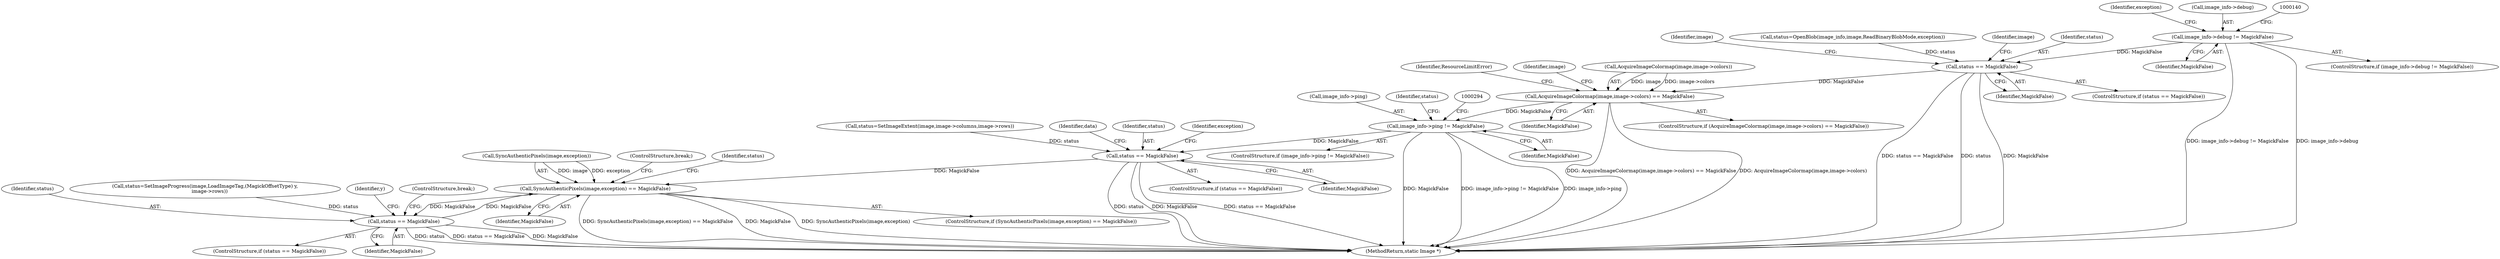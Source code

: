 digraph "0_ImageMagick_f6e9d0d9955e85bdd7540b251cd50d598dacc5e6_51@pointer" {
"1000134" [label="(Call,image_info->debug != MagickFalse)"];
"1000172" [label="(Call,status == MagickFalse)"];
"1000216" [label="(Call,AcquireImageColormap(image,image->colors) == MagickFalse)"];
"1000287" [label="(Call,image_info->ping != MagickFalse)"];
"1000311" [label="(Call,status == MagickFalse)"];
"1000472" [label="(Call,SyncAuthenticPixels(image,exception) == MagickFalse)"];
"1000490" [label="(Call,status == MagickFalse)"];
"1000490" [label="(Call,status == MagickFalse)"];
"1000489" [label="(ControlStructure,if (status == MagickFalse))"];
"1000311" [label="(Call,status == MagickFalse)"];
"1000300" [label="(Call,status=SetImageExtent(image,image->columns,image->rows))"];
"1000491" [label="(Identifier,status)"];
"1000172" [label="(Call,status == MagickFalse)"];
"1000286" [label="(ControlStructure,if (image_info->ping != MagickFalse))"];
"1000472" [label="(Call,SyncAuthenticPixels(image,exception) == MagickFalse)"];
"1000186" [label="(Identifier,image)"];
"1000224" [label="(Identifier,ResourceLimitError)"];
"1000222" [label="(Identifier,MagickFalse)"];
"1000287" [label="(Call,image_info->ping != MagickFalse)"];
"1000492" [label="(Identifier,MagickFalse)"];
"1000150" [label="(Identifier,exception)"];
"1000164" [label="(Call,status=OpenBlob(image_info,image,ReadBinaryBlobMode,exception))"];
"1000177" [label="(Identifier,image)"];
"1000288" [label="(Call,image_info->ping)"];
"1000476" [label="(Identifier,MagickFalse)"];
"1000230" [label="(Identifier,image)"];
"1000134" [label="(Call,image_info->debug != MagickFalse)"];
"1000325" [label="(Identifier,data)"];
"1000312" [label="(Identifier,status)"];
"1000473" [label="(Call,SyncAuthenticPixels(image,exception))"];
"1000138" [label="(Identifier,MagickFalse)"];
"1000478" [label="(Call,status=SetImageProgress(image,LoadImageTag,(MagickOffsetType) y,\n      image->rows))"];
"1000511" [label="(MethodReturn,static Image *)"];
"1000135" [label="(Call,image_info->debug)"];
"1000174" [label="(Identifier,MagickFalse)"];
"1000477" [label="(ControlStructure,break;)"];
"1000390" [label="(Identifier,y)"];
"1000301" [label="(Identifier,status)"];
"1000171" [label="(ControlStructure,if (status == MagickFalse))"];
"1000471" [label="(ControlStructure,if (SyncAuthenticPixels(image,exception) == MagickFalse))"];
"1000173" [label="(Identifier,status)"];
"1000291" [label="(Identifier,MagickFalse)"];
"1000215" [label="(ControlStructure,if (AcquireImageColormap(image,image->colors) == MagickFalse))"];
"1000216" [label="(Call,AcquireImageColormap(image,image->colors) == MagickFalse)"];
"1000479" [label="(Identifier,status)"];
"1000310" [label="(ControlStructure,if (status == MagickFalse))"];
"1000133" [label="(ControlStructure,if (image_info->debug != MagickFalse))"];
"1000313" [label="(Identifier,MagickFalse)"];
"1000316" [label="(Identifier,exception)"];
"1000493" [label="(ControlStructure,break;)"];
"1000217" [label="(Call,AcquireImageColormap(image,image->colors))"];
"1000134" -> "1000133"  [label="AST: "];
"1000134" -> "1000138"  [label="CFG: "];
"1000135" -> "1000134"  [label="AST: "];
"1000138" -> "1000134"  [label="AST: "];
"1000140" -> "1000134"  [label="CFG: "];
"1000150" -> "1000134"  [label="CFG: "];
"1000134" -> "1000511"  [label="DDG: image_info->debug != MagickFalse"];
"1000134" -> "1000511"  [label="DDG: image_info->debug"];
"1000134" -> "1000172"  [label="DDG: MagickFalse"];
"1000172" -> "1000171"  [label="AST: "];
"1000172" -> "1000174"  [label="CFG: "];
"1000173" -> "1000172"  [label="AST: "];
"1000174" -> "1000172"  [label="AST: "];
"1000177" -> "1000172"  [label="CFG: "];
"1000186" -> "1000172"  [label="CFG: "];
"1000172" -> "1000511"  [label="DDG: status == MagickFalse"];
"1000172" -> "1000511"  [label="DDG: status"];
"1000172" -> "1000511"  [label="DDG: MagickFalse"];
"1000164" -> "1000172"  [label="DDG: status"];
"1000172" -> "1000216"  [label="DDG: MagickFalse"];
"1000216" -> "1000215"  [label="AST: "];
"1000216" -> "1000222"  [label="CFG: "];
"1000217" -> "1000216"  [label="AST: "];
"1000222" -> "1000216"  [label="AST: "];
"1000224" -> "1000216"  [label="CFG: "];
"1000230" -> "1000216"  [label="CFG: "];
"1000216" -> "1000511"  [label="DDG: AcquireImageColormap(image,image->colors) == MagickFalse"];
"1000216" -> "1000511"  [label="DDG: AcquireImageColormap(image,image->colors)"];
"1000217" -> "1000216"  [label="DDG: image"];
"1000217" -> "1000216"  [label="DDG: image->colors"];
"1000216" -> "1000287"  [label="DDG: MagickFalse"];
"1000287" -> "1000286"  [label="AST: "];
"1000287" -> "1000291"  [label="CFG: "];
"1000288" -> "1000287"  [label="AST: "];
"1000291" -> "1000287"  [label="AST: "];
"1000294" -> "1000287"  [label="CFG: "];
"1000301" -> "1000287"  [label="CFG: "];
"1000287" -> "1000511"  [label="DDG: MagickFalse"];
"1000287" -> "1000511"  [label="DDG: image_info->ping != MagickFalse"];
"1000287" -> "1000511"  [label="DDG: image_info->ping"];
"1000287" -> "1000311"  [label="DDG: MagickFalse"];
"1000311" -> "1000310"  [label="AST: "];
"1000311" -> "1000313"  [label="CFG: "];
"1000312" -> "1000311"  [label="AST: "];
"1000313" -> "1000311"  [label="AST: "];
"1000316" -> "1000311"  [label="CFG: "];
"1000325" -> "1000311"  [label="CFG: "];
"1000311" -> "1000511"  [label="DDG: status"];
"1000311" -> "1000511"  [label="DDG: MagickFalse"];
"1000311" -> "1000511"  [label="DDG: status == MagickFalse"];
"1000300" -> "1000311"  [label="DDG: status"];
"1000311" -> "1000472"  [label="DDG: MagickFalse"];
"1000472" -> "1000471"  [label="AST: "];
"1000472" -> "1000476"  [label="CFG: "];
"1000473" -> "1000472"  [label="AST: "];
"1000476" -> "1000472"  [label="AST: "];
"1000477" -> "1000472"  [label="CFG: "];
"1000479" -> "1000472"  [label="CFG: "];
"1000472" -> "1000511"  [label="DDG: SyncAuthenticPixels(image,exception) == MagickFalse"];
"1000472" -> "1000511"  [label="DDG: MagickFalse"];
"1000472" -> "1000511"  [label="DDG: SyncAuthenticPixels(image,exception)"];
"1000473" -> "1000472"  [label="DDG: image"];
"1000473" -> "1000472"  [label="DDG: exception"];
"1000490" -> "1000472"  [label="DDG: MagickFalse"];
"1000472" -> "1000490"  [label="DDG: MagickFalse"];
"1000490" -> "1000489"  [label="AST: "];
"1000490" -> "1000492"  [label="CFG: "];
"1000491" -> "1000490"  [label="AST: "];
"1000492" -> "1000490"  [label="AST: "];
"1000493" -> "1000490"  [label="CFG: "];
"1000390" -> "1000490"  [label="CFG: "];
"1000490" -> "1000511"  [label="DDG: status"];
"1000490" -> "1000511"  [label="DDG: status == MagickFalse"];
"1000490" -> "1000511"  [label="DDG: MagickFalse"];
"1000478" -> "1000490"  [label="DDG: status"];
}
